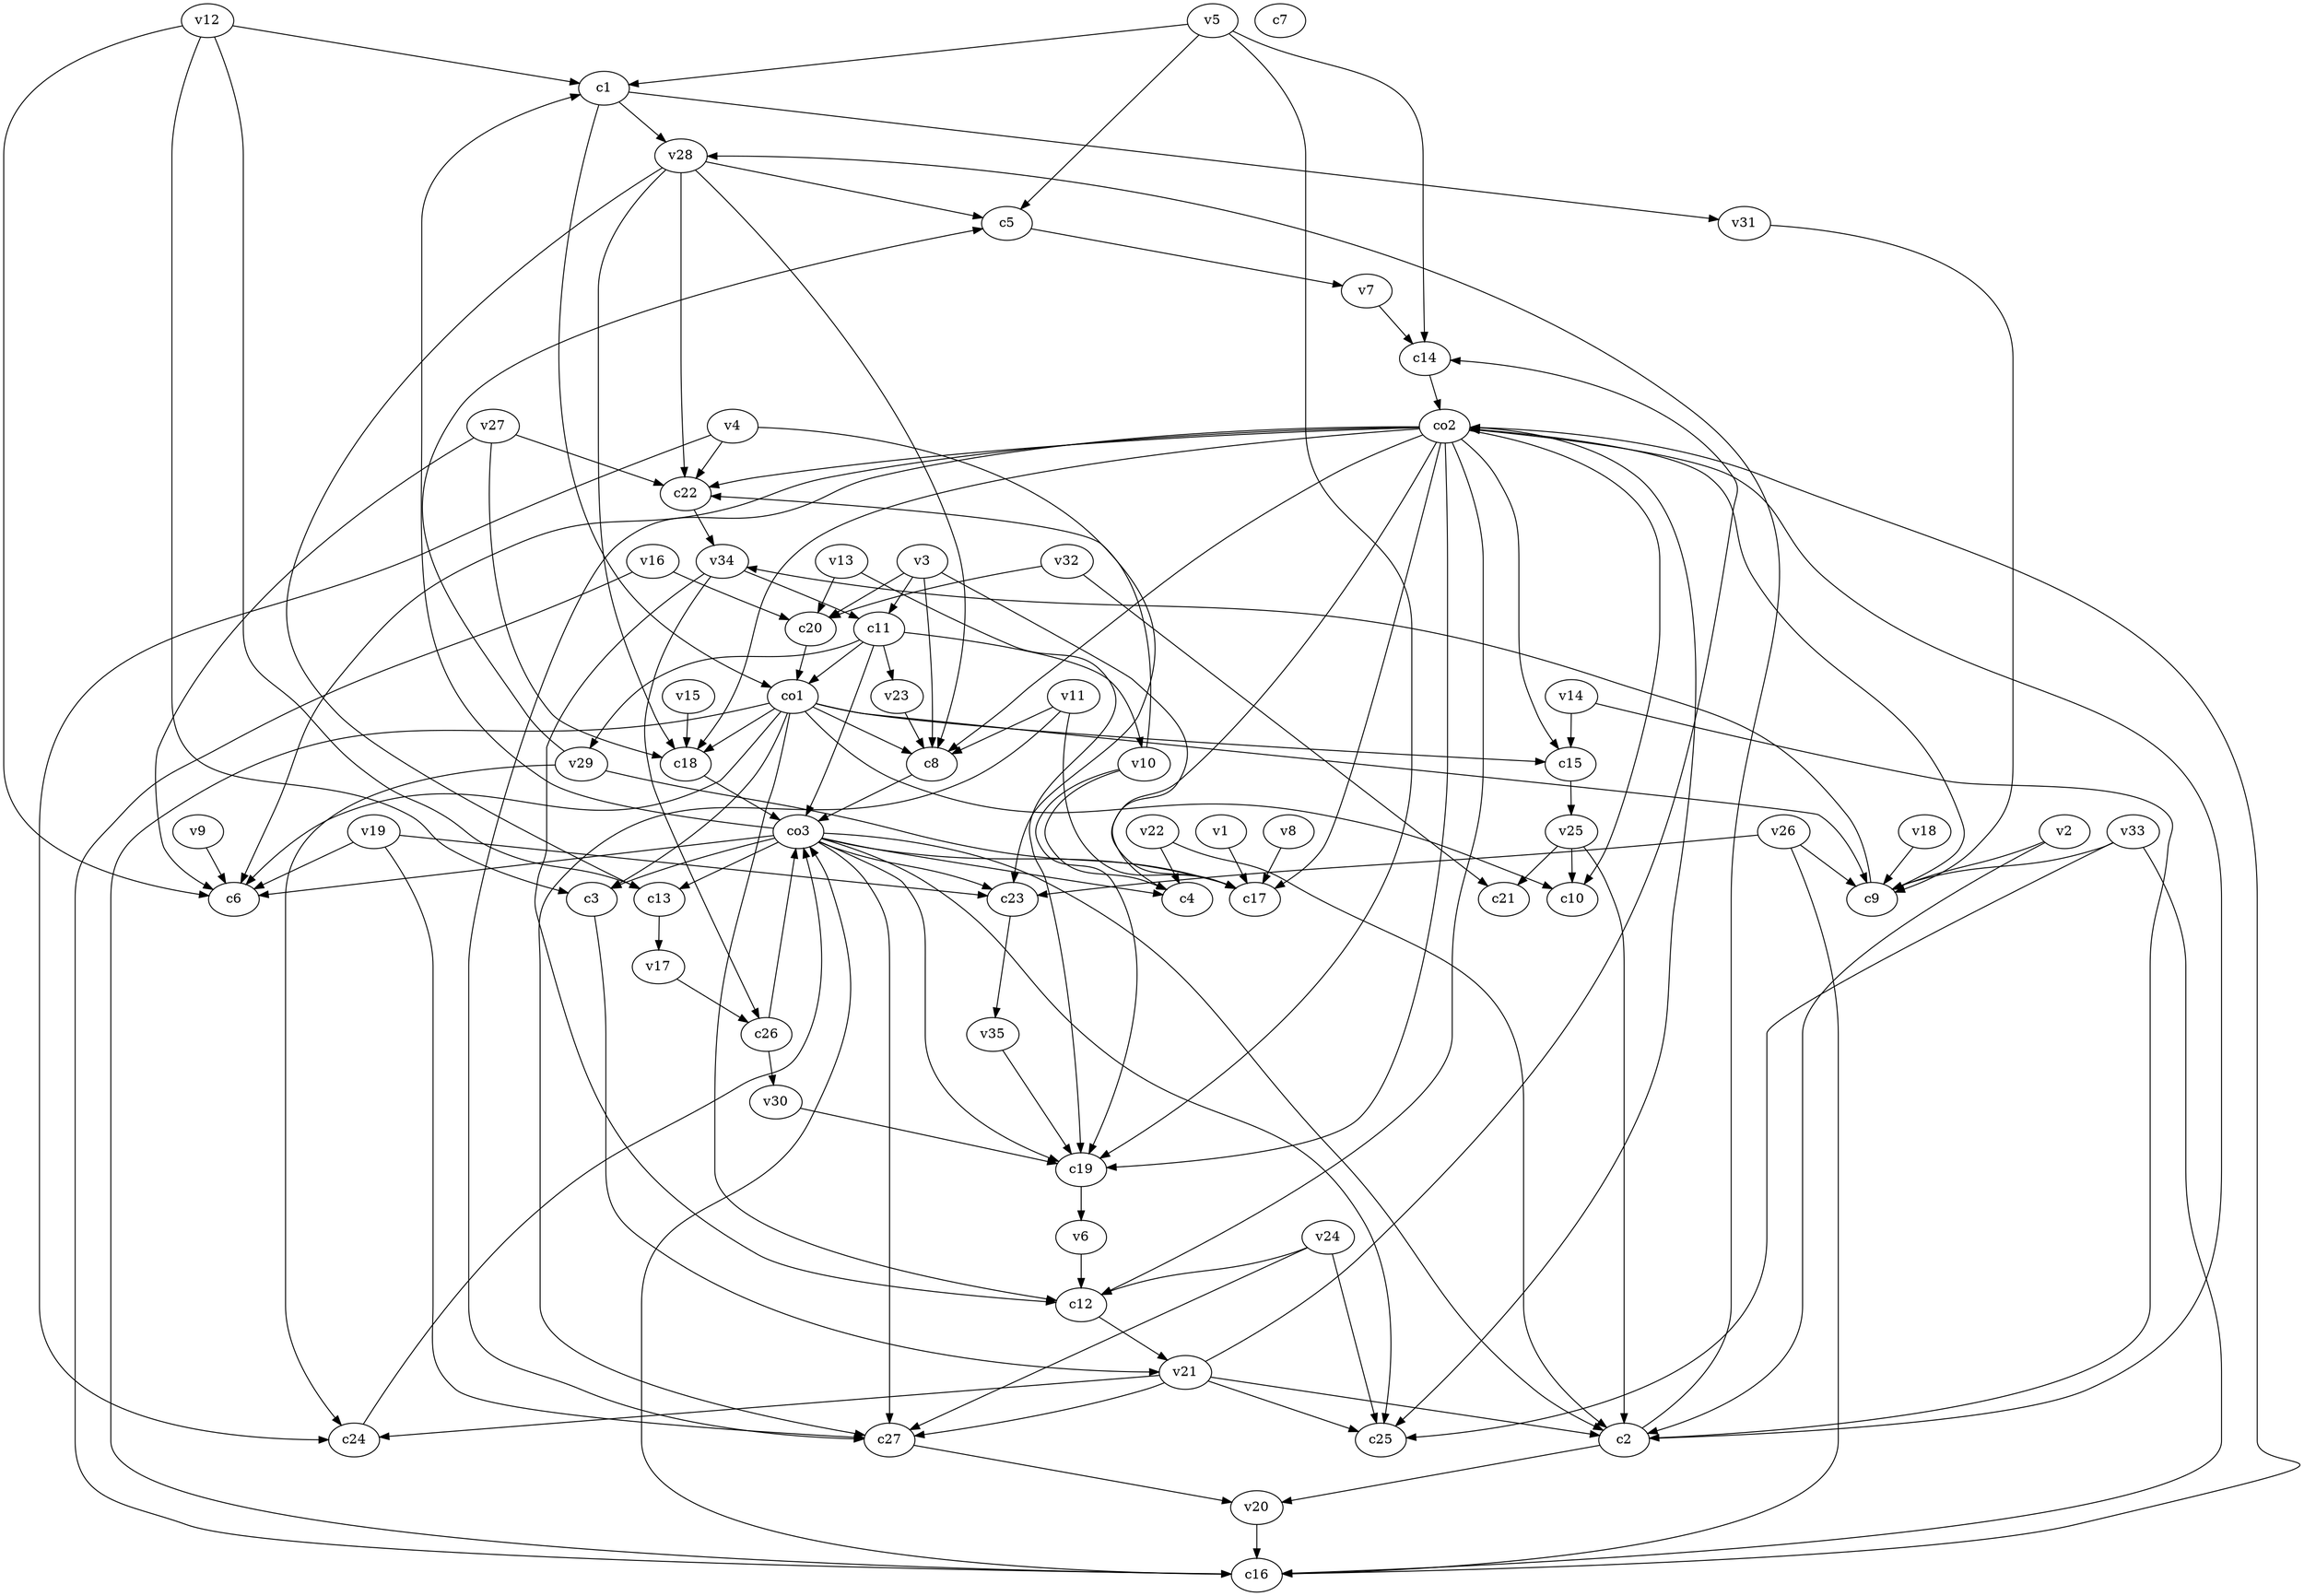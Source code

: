 strict digraph  {
c1;
c2;
c3;
c4;
c5;
c6;
c7;
c8;
c9;
c10;
c11;
c12;
c13;
c14;
c15;
c16;
c17;
c18;
c19;
c20;
c21;
c22;
c23;
c24;
c25;
c26;
c27;
v1;
v2;
v3;
v4;
v5;
v6;
v7;
v8;
v9;
v10;
v11;
v12;
v13;
v14;
v15;
v16;
v17;
v18;
v19;
v20;
v21;
v22;
v23;
v24;
v25;
v26;
v27;
v28;
v29;
v30;
v31;
v32;
v33;
v34;
v35;
co1;
co2;
co3;
c1 -> v28  [weight=1];
c1 -> co1  [weight=1];
c1 -> v31  [weight=1];
c2 -> co2  [weight=1];
c2 -> v28  [weight=1];
c2 -> v20  [weight=1];
c3 -> v21  [weight=1];
c5 -> v7  [weight=1];
c8 -> co3  [weight=1];
c9 -> v34  [weight=1];
c9 -> co2  [weight=1];
c11 -> co3  [weight=1];
c11 -> v29  [weight=1];
c11 -> v23  [weight=1];
c11 -> co1  [weight=1];
c11 -> v10  [weight=1];
c12 -> v21  [weight=1];
c13 -> v17  [weight=1];
c14 -> co2  [weight=1];
c15 -> v25  [weight=1];
c16 -> co3  [weight=1];
c16 -> co2  [weight=1];
c18 -> co3  [weight=1];
c19 -> v6  [weight=1];
c20 -> co1  [weight=1];
c22 -> v34  [weight=1];
c23 -> v35  [weight=1];
c24 -> co3  [weight=1];
c26 -> v30  [weight=1];
c26 -> co3  [weight=1];
c27 -> v20  [weight=1];
v1 -> c17  [weight=1];
v2 -> c9  [weight=1];
v2 -> c2  [weight=1];
v3 -> c11  [weight=1];
v3 -> c8  [weight=1];
v3 -> c20  [weight=1];
v3 -> c17  [weight=1];
v4 -> c24  [weight=1];
v4 -> c23  [weight=1];
v4 -> c22  [weight=1];
v5 -> c1  [weight=1];
v5 -> c5  [weight=1];
v5 -> c14  [weight=1];
v5 -> c19  [weight=1];
v6 -> c12  [weight=1];
v7 -> c14  [weight=1];
v8 -> c17  [weight=1];
v9 -> c6  [weight=1];
v10 -> c4  [weight=1];
v10 -> c19  [weight=1];
v10 -> c22  [weight=1];
v11 -> c17  [weight=1];
v11 -> c8  [weight=1];
v11 -> c27  [weight=1];
v12 -> c3  [weight=1];
v12 -> c6  [weight=1];
v12 -> c13  [weight=1];
v12 -> c1  [weight=1];
v13 -> c19  [weight=1];
v13 -> c20  [weight=1];
v14 -> c2  [weight=1];
v14 -> c15  [weight=1];
v15 -> c18  [weight=1];
v16 -> c20  [weight=1];
v16 -> c16  [weight=1];
v17 -> c26  [weight=1];
v18 -> c9  [weight=1];
v19 -> c23  [weight=1];
v19 -> c27  [weight=1];
v19 -> c6  [weight=1];
v20 -> c16  [weight=1];
v21 -> c25  [weight=1];
v21 -> c27  [weight=1];
v21 -> c2  [weight=1];
v21 -> c14  [weight=1];
v21 -> c24  [weight=1];
v22 -> c4  [weight=1];
v22 -> c2  [weight=1];
v23 -> c8  [weight=1];
v24 -> c27  [weight=1];
v24 -> c12  [weight=1];
v24 -> c25  [weight=1];
v25 -> c2  [weight=1];
v25 -> c21  [weight=1];
v25 -> c10  [weight=1];
v26 -> c9  [weight=1];
v26 -> c23  [weight=1];
v26 -> c16  [weight=1];
v27 -> c6  [weight=1];
v27 -> c22  [weight=1];
v27 -> c18  [weight=1];
v28 -> c5  [weight=1];
v28 -> c18  [weight=1];
v28 -> c13  [weight=1];
v28 -> c8  [weight=1];
v28 -> c22  [weight=1];
v29 -> c5  [weight=1];
v29 -> c24  [weight=1];
v29 -> c17  [weight=1];
v30 -> c19  [weight=1];
v31 -> c9  [weight=1];
v32 -> c20  [weight=1];
v32 -> c21  [weight=1];
v33 -> c16  [weight=1];
v33 -> c9  [weight=1];
v33 -> c25  [weight=1];
v34 -> c12  [weight=1];
v34 -> c26  [weight=1];
v34 -> c11  [weight=1];
v35 -> c19  [weight=1];
co1 -> c8  [weight=1];
co1 -> c3  [weight=1];
co1 -> c9  [weight=1];
co1 -> c18  [weight=1];
co1 -> c16  [weight=1];
co1 -> c6  [weight=1];
co1 -> c10  [weight=1];
co1 -> c12  [weight=1];
co1 -> c15  [weight=1];
co2 -> c22  [weight=1];
co2 -> c4  [weight=1];
co2 -> c12  [weight=1];
co2 -> c10  [weight=1];
co2 -> c6  [weight=1];
co2 -> c18  [weight=1];
co2 -> c8  [weight=1];
co2 -> c25  [weight=1];
co2 -> c19  [weight=1];
co2 -> c17  [weight=1];
co2 -> c27  [weight=1];
co2 -> c15  [weight=1];
co3 -> c17  [weight=1];
co3 -> c27  [weight=1];
co3 -> c6  [weight=1];
co3 -> c4  [weight=1];
co3 -> c3  [weight=1];
co3 -> c13  [weight=1];
co3 -> c1  [weight=1];
co3 -> c25  [weight=1];
co3 -> c23  [weight=1];
co3 -> c2  [weight=1];
co3 -> c19  [weight=1];
}
